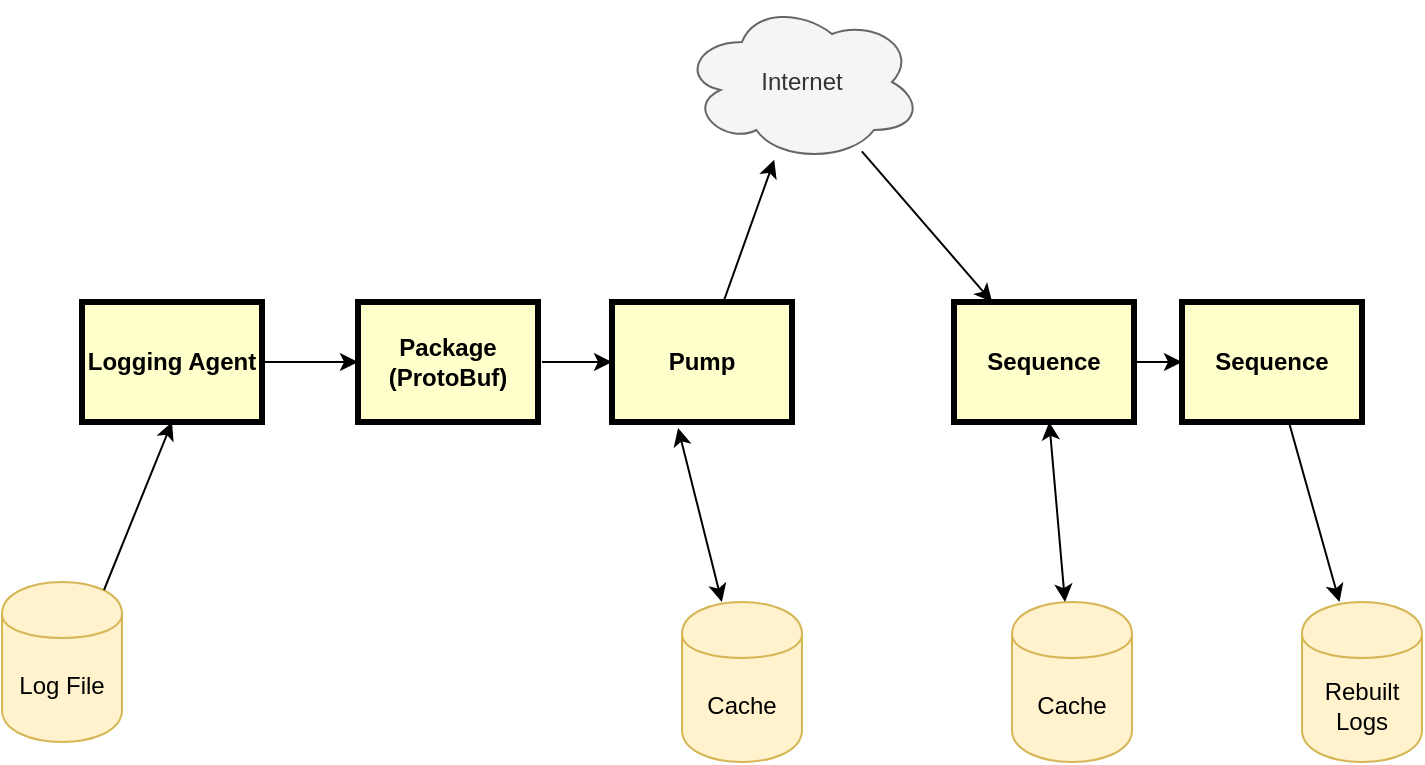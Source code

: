 <mxfile version="12.1.3" type="device" pages="1"><diagram name="Page-1" id="c7558073-3199-34d8-9f00-42111426c3f3"><mxGraphModel dx="1069" dy="662" grid="1" gridSize="10" guides="1" tooltips="1" connect="1" arrows="1" fold="1" page="1" pageScale="1" pageWidth="826" pageHeight="1169" background="#ffffff" math="0" shadow="0"><root><mxCell id="0"/><mxCell id="1" parent="0"/><mxCell id="4" value="Logging Agent" style="whiteSpace=wrap;align=center;verticalAlign=middle;fontStyle=1;strokeWidth=3;fillColor=#FFFFCC" parent="1" vertex="1"><mxGeometry x="80" y="420" width="90" height="60" as="geometry"/></mxCell><mxCell id="taFfwq8NBcZi61bXhFEr-96" value="Log File" style="shape=cylinder;whiteSpace=wrap;html=1;boundedLbl=1;backgroundOutline=1;fillColor=#fff2cc;strokeColor=#d6b656;" vertex="1" parent="1"><mxGeometry x="40" y="560" width="60" height="80" as="geometry"/></mxCell><mxCell id="taFfwq8NBcZi61bXhFEr-97" value="Internet" style="ellipse;shape=cloud;whiteSpace=wrap;html=1;fillColor=#f5f5f5;strokeColor=#666666;fontColor=#333333;" vertex="1" parent="1"><mxGeometry x="380" y="270" width="120" height="80" as="geometry"/></mxCell><mxCell id="taFfwq8NBcZi61bXhFEr-98" value="" style="endArrow=classic;html=1;entryX=0.5;entryY=1;entryDx=0;entryDy=0;exitX=0.85;exitY=0.05;exitDx=0;exitDy=0;exitPerimeter=0;" edge="1" parent="1" source="taFfwq8NBcZi61bXhFEr-96" target="4"><mxGeometry width="50" height="50" relative="1" as="geometry"><mxPoint x="40" y="710" as="sourcePoint"/><mxPoint x="90" y="660" as="targetPoint"/></mxGeometry></mxCell><mxCell id="taFfwq8NBcZi61bXhFEr-99" value="Cache" style="shape=cylinder;whiteSpace=wrap;html=1;boundedLbl=1;backgroundOutline=1;fillColor=#fff2cc;strokeColor=#d6b656;" vertex="1" parent="1"><mxGeometry x="380" y="570" width="60" height="80" as="geometry"/></mxCell><mxCell id="taFfwq8NBcZi61bXhFEr-100" value="Package&#xA;(ProtoBuf)" style="whiteSpace=wrap;align=center;verticalAlign=middle;fontStyle=1;strokeWidth=3;fillColor=#FFFFCC" vertex="1" parent="1"><mxGeometry x="218" y="420" width="90" height="60" as="geometry"/></mxCell><mxCell id="taFfwq8NBcZi61bXhFEr-101" value="" style="endArrow=classic;html=1;entryX=0;entryY=0.5;entryDx=0;entryDy=0;" edge="1" parent="1" source="4" target="taFfwq8NBcZi61bXhFEr-100"><mxGeometry width="50" height="50" relative="1" as="geometry"><mxPoint x="101" y="574" as="sourcePoint"/><mxPoint x="135" y="490" as="targetPoint"/></mxGeometry></mxCell><mxCell id="taFfwq8NBcZi61bXhFEr-102" value="" style="endArrow=classic;html=1;exitX=0.367;exitY=1.05;exitDx=0;exitDy=0;exitPerimeter=0;targetPerimeterSpacing=0;startArrow=classic;startFill=1;" edge="1" parent="1" source="taFfwq8NBcZi61bXhFEr-103" target="taFfwq8NBcZi61bXhFEr-99"><mxGeometry width="50" height="50" relative="1" as="geometry"><mxPoint x="111" y="584" as="sourcePoint"/><mxPoint x="330" y="559" as="targetPoint"/></mxGeometry></mxCell><mxCell id="taFfwq8NBcZi61bXhFEr-103" value="Pump" style="whiteSpace=wrap;align=center;verticalAlign=middle;fontStyle=1;strokeWidth=3;fillColor=#FFFFCC" vertex="1" parent="1"><mxGeometry x="345" y="420" width="90" height="60" as="geometry"/></mxCell><mxCell id="taFfwq8NBcZi61bXhFEr-107" value="" style="endArrow=classic;html=1;targetPerimeterSpacing=0;startArrow=none;startFill=0;" edge="1" parent="1" source="taFfwq8NBcZi61bXhFEr-103" target="taFfwq8NBcZi61bXhFEr-97"><mxGeometry width="50" height="50" relative="1" as="geometry"><mxPoint x="300" y="340" as="sourcePoint"/><mxPoint x="519.954" y="397" as="targetPoint"/></mxGeometry></mxCell><mxCell id="taFfwq8NBcZi61bXhFEr-108" value="Sequence" style="whiteSpace=wrap;align=center;verticalAlign=middle;fontStyle=1;strokeWidth=3;fillColor=#FFFFCC" vertex="1" parent="1"><mxGeometry x="516" y="420" width="90" height="60" as="geometry"/></mxCell><mxCell id="taFfwq8NBcZi61bXhFEr-110" value="Cache" style="shape=cylinder;whiteSpace=wrap;html=1;boundedLbl=1;backgroundOutline=1;fillColor=#fff2cc;strokeColor=#d6b656;" vertex="1" parent="1"><mxGeometry x="545" y="570" width="60" height="80" as="geometry"/></mxCell><mxCell id="taFfwq8NBcZi61bXhFEr-111" value="" style="endArrow=classic;html=1;targetPerimeterSpacing=0;startArrow=classic;startFill=1;" edge="1" parent="1" source="taFfwq8NBcZi61bXhFEr-108" target="taFfwq8NBcZi61bXhFEr-110"><mxGeometry width="50" height="50" relative="1" as="geometry"><mxPoint x="423.03" y="493" as="sourcePoint"/><mxPoint x="420.954" y="580" as="targetPoint"/></mxGeometry></mxCell><mxCell id="taFfwq8NBcZi61bXhFEr-112" value="Sequence" style="whiteSpace=wrap;align=center;verticalAlign=middle;fontStyle=1;strokeWidth=3;fillColor=#FFFFCC" vertex="1" parent="1"><mxGeometry x="630" y="420" width="90" height="60" as="geometry"/></mxCell><mxCell id="taFfwq8NBcZi61bXhFEr-113" value="" style="endArrow=classic;html=1;targetPerimeterSpacing=0;startArrow=none;startFill=0;" edge="1" parent="1" source="taFfwq8NBcZi61bXhFEr-97" target="taFfwq8NBcZi61bXhFEr-108"><mxGeometry width="50" height="50" relative="1" as="geometry"><mxPoint x="438.214" y="430" as="sourcePoint"/><mxPoint x="580" y="420" as="targetPoint"/></mxGeometry></mxCell><mxCell id="taFfwq8NBcZi61bXhFEr-114" value="" style="endArrow=classic;html=1;targetPerimeterSpacing=0;startArrow=none;startFill=0;exitX=1;exitY=0.5;exitDx=0;exitDy=0;" edge="1" parent="1" source="taFfwq8NBcZi61bXhFEr-108" target="taFfwq8NBcZi61bXhFEr-112"><mxGeometry width="50" height="50" relative="1" as="geometry"><mxPoint x="448.214" y="440" as="sourcePoint"/><mxPoint x="455.725" y="369.898" as="targetPoint"/></mxGeometry></mxCell><mxCell id="taFfwq8NBcZi61bXhFEr-115" value="" style="endArrow=classic;html=1;entryX=0;entryY=0.5;entryDx=0;entryDy=0;" edge="1" parent="1" target="taFfwq8NBcZi61bXhFEr-103"><mxGeometry width="50" height="50" relative="1" as="geometry"><mxPoint x="310" y="450" as="sourcePoint"/><mxPoint x="235" y="460" as="targetPoint"/></mxGeometry></mxCell><mxCell id="taFfwq8NBcZi61bXhFEr-117" value="Rebuilt Logs" style="shape=cylinder;whiteSpace=wrap;html=1;boundedLbl=1;backgroundOutline=1;fillColor=#fff2cc;strokeColor=#d6b656;" vertex="1" parent="1"><mxGeometry x="690" y="570" width="60" height="80" as="geometry"/></mxCell><mxCell id="taFfwq8NBcZi61bXhFEr-118" value="" style="endArrow=classic;html=1;targetPerimeterSpacing=0;startArrow=none;startFill=0;" edge="1" parent="1" source="taFfwq8NBcZi61bXhFEr-112" target="taFfwq8NBcZi61bXhFEr-117"><mxGeometry width="50" height="50" relative="1" as="geometry"><mxPoint x="479.938" y="354.665" as="sourcePoint"/><mxPoint x="545.071" y="430" as="targetPoint"/></mxGeometry></mxCell></root></mxGraphModel></diagram></mxfile>